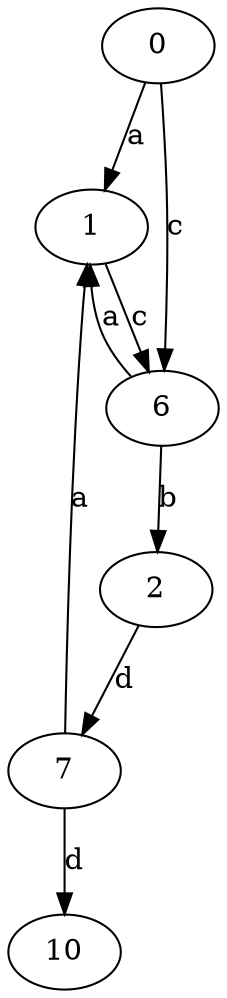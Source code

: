 strict digraph  {
1;
2;
0;
6;
7;
10;
1 -> 6  [label=c];
2 -> 7  [label=d];
0 -> 1  [label=a];
0 -> 6  [label=c];
6 -> 1  [label=a];
6 -> 2  [label=b];
7 -> 1  [label=a];
7 -> 10  [label=d];
}

